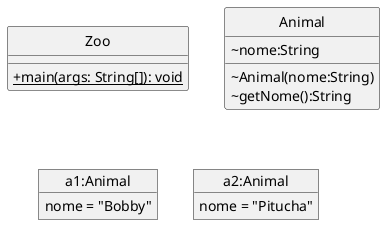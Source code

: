 @startuml
skinparam minClassWidth 100
skinparam defaultFontName Linux Biolinum O
hide circle
skinparam classAttributeIconSize 0

class Zoo {
+{static} main(args: String[]): void
}

class Animal {
~nome:String
~Animal(nome:String)
~getNome():String
}


object "a1:Animal" as a1{
  nome = "Bobby"
}

object "a2:Animal" as a2 {
  nome = "Pitucha"
}

'Animal -[hidden]-> Zoo
@enduml
